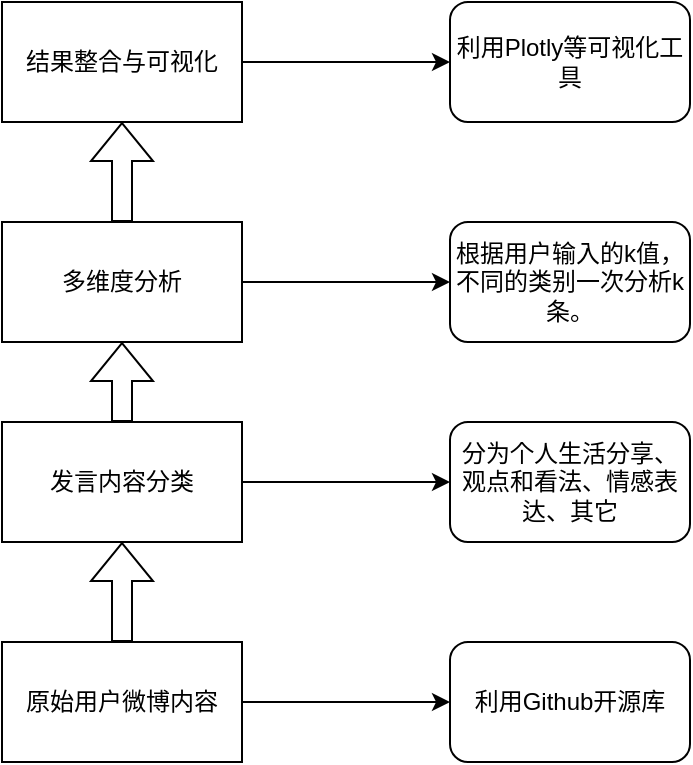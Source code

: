 <mxfile version="24.0.5" type="device">
  <diagram name="Page-1" id="V-0KAZuZVu4mU5nadRBS">
    <mxGraphModel dx="848" dy="698" grid="1" gridSize="10" guides="1" tooltips="1" connect="1" arrows="1" fold="1" page="1" pageScale="1" pageWidth="827" pageHeight="1169" math="0" shadow="0">
      <root>
        <mxCell id="0" />
        <mxCell id="1" parent="0" />
        <mxCell id="h_FFpLWz4QTEXTKvGINv-5" style="edgeStyle=orthogonalEdgeStyle;rounded=0;orthogonalLoop=1;jettySize=auto;html=1;exitX=0.5;exitY=0;exitDx=0;exitDy=0;shape=flexArrow;" edge="1" parent="1" source="h_FFpLWz4QTEXTKvGINv-1" target="h_FFpLWz4QTEXTKvGINv-2">
          <mxGeometry relative="1" as="geometry" />
        </mxCell>
        <mxCell id="h_FFpLWz4QTEXTKvGINv-16" style="edgeStyle=orthogonalEdgeStyle;rounded=0;orthogonalLoop=1;jettySize=auto;html=1;exitX=1;exitY=0.5;exitDx=0;exitDy=0;entryX=0;entryY=0.5;entryDx=0;entryDy=0;" edge="1" parent="1" source="h_FFpLWz4QTEXTKvGINv-1" target="h_FFpLWz4QTEXTKvGINv-9">
          <mxGeometry relative="1" as="geometry" />
        </mxCell>
        <mxCell id="h_FFpLWz4QTEXTKvGINv-1" value="原始用户微博内容" style="rounded=0;whiteSpace=wrap;html=1;" vertex="1" parent="1">
          <mxGeometry x="190" y="440" width="120" height="60" as="geometry" />
        </mxCell>
        <mxCell id="h_FFpLWz4QTEXTKvGINv-6" style="edgeStyle=orthogonalEdgeStyle;rounded=0;orthogonalLoop=1;jettySize=auto;html=1;exitX=0.5;exitY=0;exitDx=0;exitDy=0;shape=flexArrow;" edge="1" parent="1" source="h_FFpLWz4QTEXTKvGINv-2" target="h_FFpLWz4QTEXTKvGINv-3">
          <mxGeometry relative="1" as="geometry" />
        </mxCell>
        <mxCell id="h_FFpLWz4QTEXTKvGINv-15" style="edgeStyle=orthogonalEdgeStyle;rounded=0;orthogonalLoop=1;jettySize=auto;html=1;exitX=1;exitY=0.5;exitDx=0;exitDy=0;entryX=0;entryY=0.5;entryDx=0;entryDy=0;" edge="1" parent="1" source="h_FFpLWz4QTEXTKvGINv-2" target="h_FFpLWz4QTEXTKvGINv-10">
          <mxGeometry relative="1" as="geometry" />
        </mxCell>
        <mxCell id="h_FFpLWz4QTEXTKvGINv-2" value="发言内容分类" style="rounded=0;whiteSpace=wrap;html=1;" vertex="1" parent="1">
          <mxGeometry x="190" y="330" width="120" height="60" as="geometry" />
        </mxCell>
        <mxCell id="h_FFpLWz4QTEXTKvGINv-7" style="edgeStyle=orthogonalEdgeStyle;rounded=0;orthogonalLoop=1;jettySize=auto;html=1;exitX=0.5;exitY=0;exitDx=0;exitDy=0;entryX=0.5;entryY=1;entryDx=0;entryDy=0;shape=flexArrow;" edge="1" parent="1" source="h_FFpLWz4QTEXTKvGINv-3" target="h_FFpLWz4QTEXTKvGINv-4">
          <mxGeometry relative="1" as="geometry" />
        </mxCell>
        <mxCell id="h_FFpLWz4QTEXTKvGINv-14" style="edgeStyle=orthogonalEdgeStyle;rounded=0;orthogonalLoop=1;jettySize=auto;html=1;exitX=1;exitY=0.5;exitDx=0;exitDy=0;entryX=0;entryY=0.5;entryDx=0;entryDy=0;" edge="1" parent="1" source="h_FFpLWz4QTEXTKvGINv-3" target="h_FFpLWz4QTEXTKvGINv-11">
          <mxGeometry relative="1" as="geometry" />
        </mxCell>
        <mxCell id="h_FFpLWz4QTEXTKvGINv-3" value="多维度分析" style="rounded=0;whiteSpace=wrap;html=1;" vertex="1" parent="1">
          <mxGeometry x="190" y="230" width="120" height="60" as="geometry" />
        </mxCell>
        <mxCell id="h_FFpLWz4QTEXTKvGINv-13" style="edgeStyle=orthogonalEdgeStyle;rounded=0;orthogonalLoop=1;jettySize=auto;html=1;exitX=1;exitY=0.5;exitDx=0;exitDy=0;" edge="1" parent="1" source="h_FFpLWz4QTEXTKvGINv-4" target="h_FFpLWz4QTEXTKvGINv-12">
          <mxGeometry relative="1" as="geometry" />
        </mxCell>
        <mxCell id="h_FFpLWz4QTEXTKvGINv-4" value="结果整合与可视化" style="rounded=0;whiteSpace=wrap;html=1;" vertex="1" parent="1">
          <mxGeometry x="190" y="120" width="120" height="60" as="geometry" />
        </mxCell>
        <mxCell id="h_FFpLWz4QTEXTKvGINv-9" value="利用Github开源库" style="rounded=1;whiteSpace=wrap;html=1;" vertex="1" parent="1">
          <mxGeometry x="414" y="440" width="120" height="60" as="geometry" />
        </mxCell>
        <mxCell id="h_FFpLWz4QTEXTKvGINv-10" value="分为个人生活分享、观点和看法、情感表达、其它" style="rounded=1;whiteSpace=wrap;html=1;" vertex="1" parent="1">
          <mxGeometry x="414" y="330" width="120" height="60" as="geometry" />
        </mxCell>
        <mxCell id="h_FFpLWz4QTEXTKvGINv-11" value="根据用户输入的k值，不同的类别一次分析k条。" style="rounded=1;whiteSpace=wrap;html=1;" vertex="1" parent="1">
          <mxGeometry x="414" y="230" width="120" height="60" as="geometry" />
        </mxCell>
        <mxCell id="h_FFpLWz4QTEXTKvGINv-12" value="利用Plotly等可视化工具" style="rounded=1;whiteSpace=wrap;html=1;" vertex="1" parent="1">
          <mxGeometry x="414" y="120" width="120" height="60" as="geometry" />
        </mxCell>
      </root>
    </mxGraphModel>
  </diagram>
</mxfile>

